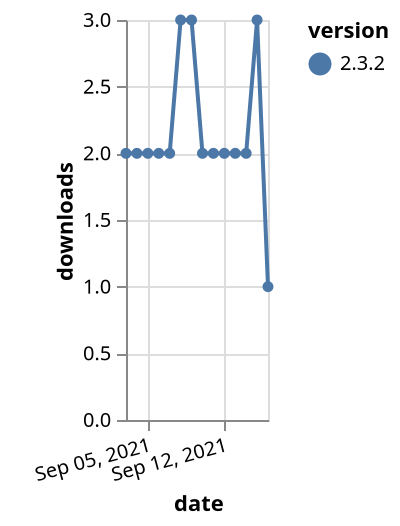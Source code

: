 {"$schema": "https://vega.github.io/schema/vega-lite/v5.json", "description": "A simple bar chart with embedded data.", "data": {"values": [{"date": "2021-09-03", "total": 2573, "delta": 2, "version": "2.3.2"}, {"date": "2021-09-04", "total": 2575, "delta": 2, "version": "2.3.2"}, {"date": "2021-09-05", "total": 2577, "delta": 2, "version": "2.3.2"}, {"date": "2021-09-06", "total": 2579, "delta": 2, "version": "2.3.2"}, {"date": "2021-09-07", "total": 2581, "delta": 2, "version": "2.3.2"}, {"date": "2021-09-08", "total": 2584, "delta": 3, "version": "2.3.2"}, {"date": "2021-09-09", "total": 2587, "delta": 3, "version": "2.3.2"}, {"date": "2021-09-10", "total": 2589, "delta": 2, "version": "2.3.2"}, {"date": "2021-09-11", "total": 2591, "delta": 2, "version": "2.3.2"}, {"date": "2021-09-12", "total": 2593, "delta": 2, "version": "2.3.2"}, {"date": "2021-09-13", "total": 2595, "delta": 2, "version": "2.3.2"}, {"date": "2021-09-14", "total": 2597, "delta": 2, "version": "2.3.2"}, {"date": "2021-09-15", "total": 2600, "delta": 3, "version": "2.3.2"}, {"date": "2021-09-16", "total": 2601, "delta": 1, "version": "2.3.2"}]}, "width": "container", "mark": {"type": "line", "point": {"filled": true}}, "encoding": {"x": {"field": "date", "type": "temporal", "timeUnit": "yearmonthdate", "title": "date", "axis": {"labelAngle": -15}}, "y": {"field": "delta", "type": "quantitative", "title": "downloads"}, "color": {"field": "version", "type": "nominal"}, "tooltip": {"field": "delta"}}}